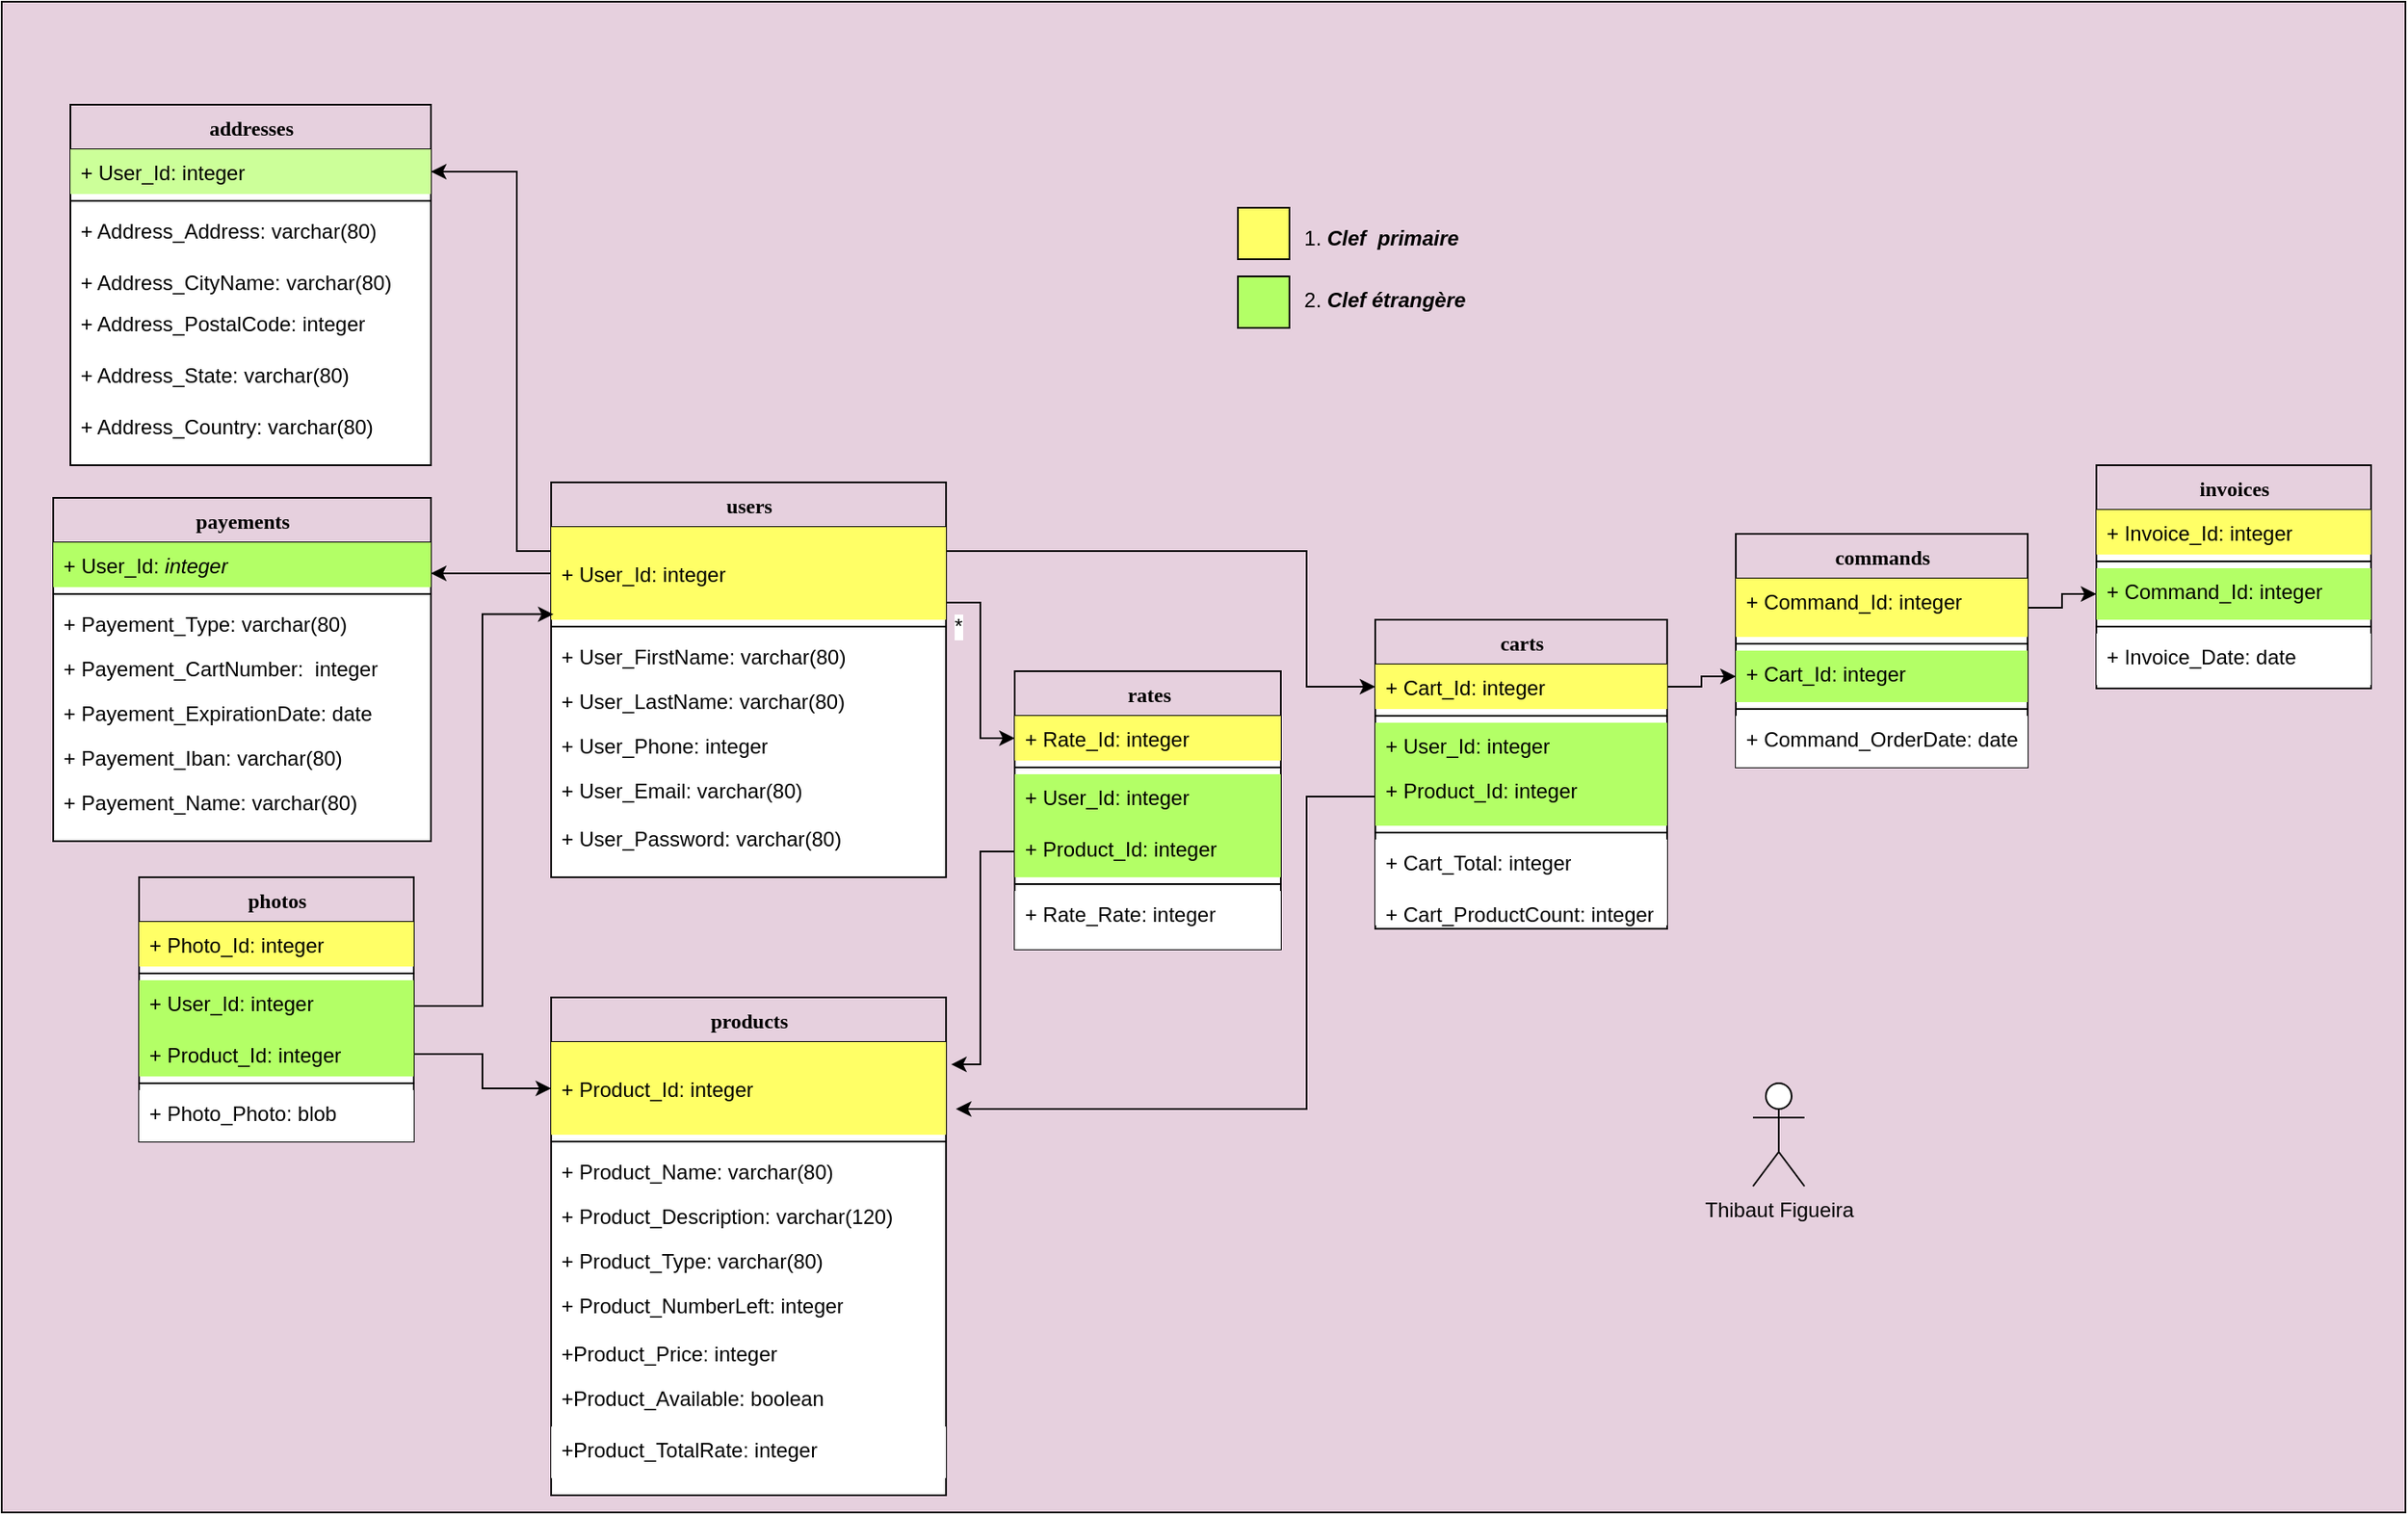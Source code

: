 <mxfile version="22.1.0" type="device">
  <diagram name="Page-1" id="9f46799a-70d6-7492-0946-bef42562c5a5">
    <mxGraphModel dx="1434" dy="1640" grid="1" gridSize="10" guides="1" tooltips="1" connect="1" arrows="1" fold="1" page="1" pageScale="1" pageWidth="1100" pageHeight="850" background="none" math="0" shadow="0">
      <root>
        <mxCell id="0" />
        <mxCell id="1" parent="0" />
        <mxCell id="2KSGdTULyoIHpF_qiu1n-20" value="er" style="rounded=0;whiteSpace=wrap;html=1;fillColor=#E6D0DE;" parent="1" vertex="1">
          <mxGeometry x="40" y="-40" width="1400" height="880" as="geometry" />
        </mxCell>
        <mxCell id="78961159f06e98e8-17" value="users" style="swimlane;html=1;fontStyle=1;align=center;verticalAlign=top;childLayout=stackLayout;horizontal=1;startSize=26;horizontalStack=0;resizeParent=1;resizeLast=0;collapsible=1;marginBottom=0;swimlaneFillColor=#ffffff;rounded=0;shadow=0;comic=0;labelBackgroundColor=none;strokeWidth=1;fillColor=none;fontFamily=Verdana;fontSize=12" parent="1" vertex="1">
          <mxGeometry x="360" y="240" width="230" height="230" as="geometry" />
        </mxCell>
        <mxCell id="78961159f06e98e8-21" value="&lt;br&gt;+ User_Id: integer" style="text;html=1;strokeColor=none;fillColor=#FFFF66;align=left;verticalAlign=top;spacingLeft=4;spacingRight=4;whiteSpace=wrap;overflow=hidden;rotatable=0;points=[[0,0.5],[1,0.5]];portConstraint=eastwest;" parent="78961159f06e98e8-17" vertex="1">
          <mxGeometry y="26" width="230" height="54" as="geometry" />
        </mxCell>
        <mxCell id="78961159f06e98e8-19" value="*" style="line;html=1;strokeWidth=1;fillColor=none;align=left;verticalAlign=middle;spacingTop=-1;spacingLeft=3;spacingRight=3;rotatable=0;labelPosition=right;points=[];portConstraint=eastwest;" parent="78961159f06e98e8-17" vertex="1">
          <mxGeometry y="80" width="230" height="8" as="geometry" />
        </mxCell>
        <mxCell id="78961159f06e98e8-27" value="+ User_FirstName:&amp;nbsp;&lt;span style=&quot;border-color: var(--border-color);&quot;&gt;varchar(80)&lt;/span&gt;" style="text;html=1;strokeColor=none;fillColor=none;align=left;verticalAlign=top;spacingLeft=4;spacingRight=4;whiteSpace=wrap;overflow=hidden;rotatable=0;points=[[0,0.5],[1,0.5]];portConstraint=eastwest;" parent="78961159f06e98e8-17" vertex="1">
          <mxGeometry y="88" width="230" height="26" as="geometry" />
        </mxCell>
        <mxCell id="81-VPtZ6Y58puzh-_xNy-10" value="+ User_LastName:&amp;nbsp;&lt;span style=&quot;border-color: var(--border-color);&quot;&gt;varchar(80)&lt;/span&gt;" style="text;html=1;strokeColor=none;fillColor=none;align=left;verticalAlign=top;spacingLeft=4;spacingRight=4;whiteSpace=wrap;overflow=hidden;rotatable=0;points=[[0,0.5],[1,0.5]];portConstraint=eastwest;" parent="78961159f06e98e8-17" vertex="1">
          <mxGeometry y="114" width="230" height="26" as="geometry" />
        </mxCell>
        <mxCell id="RqPL0YvWx8Ut-P1hT8hl-2" value="+ User_Phone: integer" style="text;html=1;strokeColor=none;fillColor=none;align=left;verticalAlign=top;spacingLeft=4;spacingRight=4;whiteSpace=wrap;overflow=hidden;rotatable=0;points=[[0,0.5],[1,0.5]];portConstraint=eastwest;" parent="78961159f06e98e8-17" vertex="1">
          <mxGeometry y="140" width="230" height="26" as="geometry" />
        </mxCell>
        <mxCell id="RqPL0YvWx8Ut-P1hT8hl-3" value="+ User_Email:&amp;nbsp;&lt;span style=&quot;border-color: var(--border-color);&quot;&gt;varchar(80)&lt;/span&gt;" style="text;html=1;strokeColor=none;fillColor=none;align=left;verticalAlign=top;spacingLeft=4;spacingRight=4;whiteSpace=wrap;overflow=hidden;rotatable=0;points=[[0,0.5],[1,0.5]];portConstraint=eastwest;" parent="78961159f06e98e8-17" vertex="1">
          <mxGeometry y="166" width="230" height="28" as="geometry" />
        </mxCell>
        <mxCell id="2KSGdTULyoIHpF_qiu1n-17" value="+ User_Password:&amp;nbsp;&lt;span style=&quot;border-color: var(--border-color);&quot;&gt;varchar(80)&lt;/span&gt;" style="text;html=1;strokeColor=none;fillColor=none;align=left;verticalAlign=top;spacingLeft=4;spacingRight=4;whiteSpace=wrap;overflow=hidden;rotatable=0;points=[[0,0.5],[1,0.5]];portConstraint=eastwest;" parent="78961159f06e98e8-17" vertex="1">
          <mxGeometry y="194" width="230" height="30" as="geometry" />
        </mxCell>
        <mxCell id="78961159f06e98e8-30" value="addresses" style="swimlane;html=1;fontStyle=1;align=center;verticalAlign=top;childLayout=stackLayout;horizontal=1;startSize=26;horizontalStack=0;resizeParent=1;resizeLast=0;collapsible=1;marginBottom=0;swimlaneFillColor=#ffffff;rounded=0;shadow=0;comic=0;labelBackgroundColor=none;strokeWidth=1;fillColor=none;fontFamily=Verdana;fontSize=12" parent="1" vertex="1">
          <mxGeometry x="80" y="20" width="210" height="210" as="geometry" />
        </mxCell>
        <mxCell id="78961159f06e98e8-31" value="+ User_Id: integer" style="text;html=1;strokeColor=none;fillColor=#CCFF99;align=left;verticalAlign=top;spacingLeft=4;spacingRight=4;whiteSpace=wrap;overflow=hidden;rotatable=0;points=[[0,0.5],[1,0.5]];portConstraint=eastwest;" parent="78961159f06e98e8-30" vertex="1">
          <mxGeometry y="26" width="210" height="26" as="geometry" />
        </mxCell>
        <mxCell id="78961159f06e98e8-38" value="" style="line;html=1;strokeWidth=1;fillColor=none;align=left;verticalAlign=middle;spacingTop=-1;spacingLeft=3;spacingRight=3;rotatable=0;labelPosition=right;points=[];portConstraint=eastwest;" parent="78961159f06e98e8-30" vertex="1">
          <mxGeometry y="52" width="210" height="8" as="geometry" />
        </mxCell>
        <mxCell id="81-VPtZ6Y58puzh-_xNy-12" value="+ Address_Address: varchar(80)" style="text;html=1;strokeColor=none;fillColor=none;align=left;verticalAlign=top;spacingLeft=4;spacingRight=4;whiteSpace=wrap;overflow=hidden;rotatable=0;points=[[0,0.5],[1,0.5]];portConstraint=eastwest;" parent="78961159f06e98e8-30" vertex="1">
          <mxGeometry y="60" width="210" height="30" as="geometry" />
        </mxCell>
        <mxCell id="78961159f06e98e8-39" value="+ Address_CityName: varchar(80)" style="text;html=1;strokeColor=none;fillColor=none;align=left;verticalAlign=top;spacingLeft=4;spacingRight=4;whiteSpace=wrap;overflow=hidden;rotatable=0;points=[[0,0.5],[1,0.5]];portConstraint=eastwest;" parent="78961159f06e98e8-30" vertex="1">
          <mxGeometry y="90" width="210" height="24" as="geometry" />
        </mxCell>
        <mxCell id="81-VPtZ6Y58puzh-_xNy-14" value="+ Address_PostalCode: integer" style="text;html=1;strokeColor=none;fillColor=none;align=left;verticalAlign=top;spacingLeft=4;spacingRight=4;whiteSpace=wrap;overflow=hidden;rotatable=0;points=[[0,0.5],[1,0.5]];portConstraint=eastwest;" parent="78961159f06e98e8-30" vertex="1">
          <mxGeometry y="114" width="210" height="30" as="geometry" />
        </mxCell>
        <mxCell id="81-VPtZ6Y58puzh-_xNy-17" value="+ Address_State: varchar(80)" style="text;html=1;strokeColor=none;fillColor=none;align=left;verticalAlign=top;spacingLeft=4;spacingRight=4;whiteSpace=wrap;overflow=hidden;rotatable=0;points=[[0,0.5],[1,0.5]];portConstraint=eastwest;" parent="78961159f06e98e8-30" vertex="1">
          <mxGeometry y="144" width="210" height="30" as="geometry" />
        </mxCell>
        <mxCell id="81-VPtZ6Y58puzh-_xNy-18" value="+ Address_Country: varchar(80)" style="text;html=1;strokeColor=none;fillColor=none;align=left;verticalAlign=top;spacingLeft=4;spacingRight=4;whiteSpace=wrap;overflow=hidden;rotatable=0;points=[[0,0.5],[1,0.5]];portConstraint=eastwest;" parent="78961159f06e98e8-30" vertex="1">
          <mxGeometry y="174" width="210" height="30" as="geometry" />
        </mxCell>
        <mxCell id="78961159f06e98e8-43" value="products" style="swimlane;html=1;fontStyle=1;align=center;verticalAlign=top;childLayout=stackLayout;horizontal=1;startSize=26;horizontalStack=0;resizeParent=1;resizeLast=0;collapsible=1;marginBottom=0;swimlaneFillColor=#ffffff;rounded=0;shadow=0;comic=0;labelBackgroundColor=none;strokeWidth=1;fillColor=none;fontFamily=Verdana;fontSize=12" parent="1" vertex="1">
          <mxGeometry x="360" y="540" width="230" height="290" as="geometry">
            <mxRectangle x="400" y="520" width="100" height="30" as="alternateBounds" />
          </mxGeometry>
        </mxCell>
        <mxCell id="78961159f06e98e8-44" value="&lt;br&gt;+ Product_Id: integer" style="text;html=1;strokeColor=none;fillColor=#FFFF66;align=left;verticalAlign=top;spacingLeft=4;spacingRight=4;whiteSpace=wrap;overflow=hidden;rotatable=0;points=[[0,0.5],[1,0.5]];portConstraint=eastwest;" parent="78961159f06e98e8-43" vertex="1">
          <mxGeometry y="26" width="230" height="54" as="geometry" />
        </mxCell>
        <mxCell id="RqPL0YvWx8Ut-P1hT8hl-38" value="" style="line;html=1;strokeWidth=1;fillColor=none;align=left;verticalAlign=middle;spacingTop=-1;spacingLeft=3;spacingRight=3;rotatable=0;labelPosition=right;points=[];portConstraint=eastwest;" parent="78961159f06e98e8-43" vertex="1">
          <mxGeometry y="80" width="230" height="8" as="geometry" />
        </mxCell>
        <mxCell id="78961159f06e98e8-45" value="+ Product_Name: varchar(80)" style="text;html=1;strokeColor=none;fillColor=none;align=left;verticalAlign=top;spacingLeft=4;spacingRight=4;whiteSpace=wrap;overflow=hidden;rotatable=0;points=[[0,0.5],[1,0.5]];portConstraint=eastwest;" parent="78961159f06e98e8-43" vertex="1">
          <mxGeometry y="88" width="230" height="26" as="geometry" />
        </mxCell>
        <mxCell id="78961159f06e98e8-49" value="+ Product_Description: varchar(120)" style="text;html=1;strokeColor=none;fillColor=none;align=left;verticalAlign=top;spacingLeft=4;spacingRight=4;whiteSpace=wrap;overflow=hidden;rotatable=0;points=[[0,0.5],[1,0.5]];portConstraint=eastwest;" parent="78961159f06e98e8-43" vertex="1">
          <mxGeometry y="114" width="230" height="26" as="geometry" />
        </mxCell>
        <mxCell id="RqPL0YvWx8Ut-P1hT8hl-11" value="+ Product_Type: varchar(80)" style="text;html=1;strokeColor=none;fillColor=none;align=left;verticalAlign=top;spacingLeft=4;spacingRight=4;whiteSpace=wrap;overflow=hidden;rotatable=0;points=[[0,0.5],[1,0.5]];portConstraint=eastwest;" parent="78961159f06e98e8-43" vertex="1">
          <mxGeometry y="140" width="230" height="26" as="geometry" />
        </mxCell>
        <mxCell id="RqPL0YvWx8Ut-P1hT8hl-12" value="+ Product_NumberLeft: integer" style="text;html=1;strokeColor=none;fillColor=none;align=left;verticalAlign=top;spacingLeft=4;spacingRight=4;whiteSpace=wrap;overflow=hidden;rotatable=0;points=[[0,0.5],[1,0.5]];portConstraint=eastwest;" parent="78961159f06e98e8-43" vertex="1">
          <mxGeometry y="166" width="230" height="28" as="geometry" />
        </mxCell>
        <mxCell id="RqPL0YvWx8Ut-P1hT8hl-10" value="+Product_Price: integer" style="text;html=1;strokeColor=none;fillColor=none;align=left;verticalAlign=top;spacingLeft=4;spacingRight=4;whiteSpace=wrap;overflow=hidden;rotatable=0;points=[[0,0.5],[1,0.5]];portConstraint=eastwest;" parent="78961159f06e98e8-43" vertex="1">
          <mxGeometry y="194" width="230" height="26" as="geometry" />
        </mxCell>
        <mxCell id="T7FdfBIvYCyR0DFWJsah-26" value="+Product_Available: boolean" style="text;html=1;strokeColor=none;fillColor=none;align=left;verticalAlign=top;spacingLeft=4;spacingRight=4;whiteSpace=wrap;overflow=hidden;rotatable=0;points=[[0,0.5],[1,0.5]];portConstraint=eastwest;" parent="78961159f06e98e8-43" vertex="1">
          <mxGeometry y="220" width="230" height="30" as="geometry" />
        </mxCell>
        <mxCell id="T7FdfBIvYCyR0DFWJsah-2" value="+Product_TotalRate: integer" style="text;html=1;strokeColor=none;fillColor=#FFFFFF;align=left;verticalAlign=top;spacingLeft=4;spacingRight=4;whiteSpace=wrap;overflow=hidden;rotatable=0;points=[[0,0.5],[1,0.5]];portConstraint=eastwest;" parent="78961159f06e98e8-43" vertex="1">
          <mxGeometry y="250" width="230" height="30" as="geometry" />
        </mxCell>
        <mxCell id="78961159f06e98e8-82" value="photos" style="swimlane;html=1;fontStyle=1;align=center;verticalAlign=top;childLayout=stackLayout;horizontal=1;startSize=26;horizontalStack=0;resizeParent=1;resizeLast=0;collapsible=1;marginBottom=0;swimlaneFillColor=#ffffff;rounded=0;shadow=0;comic=0;labelBackgroundColor=none;strokeWidth=1;fillColor=none;fontFamily=Verdana;fontSize=12" parent="1" vertex="1">
          <mxGeometry x="120" y="470" width="160" height="154" as="geometry" />
        </mxCell>
        <mxCell id="78961159f06e98e8-83" value="+ Photo_Id: integer" style="text;html=1;strokeColor=none;fillColor=#FFFF66;align=left;verticalAlign=top;spacingLeft=4;spacingRight=4;whiteSpace=wrap;overflow=hidden;rotatable=0;points=[[0,0.5],[1,0.5]];portConstraint=eastwest;" parent="78961159f06e98e8-82" vertex="1">
          <mxGeometry y="26" width="160" height="26" as="geometry" />
        </mxCell>
        <mxCell id="RqPL0YvWx8Ut-P1hT8hl-21" value="" style="line;html=1;strokeWidth=1;fillColor=none;align=left;verticalAlign=middle;spacingTop=-1;spacingLeft=3;spacingRight=3;rotatable=0;labelPosition=right;points=[];portConstraint=eastwest;" parent="78961159f06e98e8-82" vertex="1">
          <mxGeometry y="52" width="160" height="8" as="geometry" />
        </mxCell>
        <mxCell id="78961159f06e98e8-86" value="+ User_Id: integer" style="text;html=1;strokeColor=none;fillColor=#B3FF66;align=left;verticalAlign=top;spacingLeft=4;spacingRight=4;whiteSpace=wrap;overflow=hidden;rotatable=0;points=[[0,0.5],[1,0.5]];portConstraint=eastwest;" parent="78961159f06e98e8-82" vertex="1">
          <mxGeometry y="60" width="160" height="30" as="geometry" />
        </mxCell>
        <mxCell id="78961159f06e98e8-84" value="+ Product_Id: integer" style="text;html=1;strokeColor=none;fillColor=#B3FF66;align=left;verticalAlign=top;spacingLeft=4;spacingRight=4;whiteSpace=wrap;overflow=hidden;rotatable=0;points=[[0,0.5],[1,0.5]];portConstraint=eastwest;" parent="78961159f06e98e8-82" vertex="1">
          <mxGeometry y="90" width="160" height="26" as="geometry" />
        </mxCell>
        <mxCell id="Olf9SYTGn1kE61XJJxNY-3" value="" style="line;html=1;strokeWidth=1;fillColor=none;align=left;verticalAlign=middle;spacingTop=-1;spacingLeft=3;spacingRight=3;rotatable=0;labelPosition=right;points=[];portConstraint=eastwest;" parent="78961159f06e98e8-82" vertex="1">
          <mxGeometry y="116" width="160" height="8" as="geometry" />
        </mxCell>
        <mxCell id="RqPL0YvWx8Ut-P1hT8hl-22" value="+ Photo_Photo: blob" style="text;html=1;strokeColor=none;fillColor=#FFFFFF;align=left;verticalAlign=top;spacingLeft=4;spacingRight=4;whiteSpace=wrap;overflow=hidden;rotatable=0;points=[[0,0.5],[1,0.5]];portConstraint=eastwest;" parent="78961159f06e98e8-82" vertex="1">
          <mxGeometry y="124" width="160" height="30" as="geometry" />
        </mxCell>
        <mxCell id="Qi7ZvGaOS6M461t8m1qv-1" value="commands" style="swimlane;html=1;fontStyle=1;align=center;verticalAlign=top;childLayout=stackLayout;horizontal=1;startSize=26;horizontalStack=0;resizeParent=1;resizeLast=0;collapsible=1;marginBottom=0;swimlaneFillColor=#ffffff;rounded=0;shadow=0;comic=0;labelBackgroundColor=none;strokeWidth=1;fillColor=none;fontFamily=Verdana;fontSize=12" parent="1" vertex="1">
          <mxGeometry x="1050" y="270" width="170" height="136" as="geometry">
            <mxRectangle x="70" y="380" width="100" height="30" as="alternateBounds" />
          </mxGeometry>
        </mxCell>
        <mxCell id="Qi7ZvGaOS6M461t8m1qv-2" value="+ Command_Id: integer" style="text;html=1;strokeColor=none;fillColor=#FFFF66;align=left;verticalAlign=top;spacingLeft=4;spacingRight=4;whiteSpace=wrap;overflow=hidden;rotatable=0;points=[[0,0.5],[1,0.5]];portConstraint=eastwest;" parent="Qi7ZvGaOS6M461t8m1qv-1" vertex="1">
          <mxGeometry y="26" width="170" height="34" as="geometry" />
        </mxCell>
        <mxCell id="Qi7ZvGaOS6M461t8m1qv-6" value="" style="line;html=1;strokeWidth=1;fillColor=none;align=left;verticalAlign=middle;spacingTop=-1;spacingLeft=3;spacingRight=3;rotatable=0;labelPosition=right;points=[];portConstraint=eastwest;" parent="Qi7ZvGaOS6M461t8m1qv-1" vertex="1">
          <mxGeometry y="60" width="170" height="8" as="geometry" />
        </mxCell>
        <mxCell id="Qi7ZvGaOS6M461t8m1qv-3" value="+ Cart_Id: integer" style="text;html=1;strokeColor=none;fillColor=#B3FF66;align=left;verticalAlign=top;spacingLeft=4;spacingRight=4;whiteSpace=wrap;overflow=hidden;rotatable=0;points=[[0,0.5],[1,0.5]];portConstraint=eastwest;" parent="Qi7ZvGaOS6M461t8m1qv-1" vertex="1">
          <mxGeometry y="68" width="170" height="30" as="geometry" />
        </mxCell>
        <mxCell id="Olf9SYTGn1kE61XJJxNY-6" value="" style="line;html=1;strokeWidth=1;fillColor=none;align=left;verticalAlign=middle;spacingTop=-1;spacingLeft=3;spacingRight=3;rotatable=0;labelPosition=right;points=[];portConstraint=eastwest;" parent="Qi7ZvGaOS6M461t8m1qv-1" vertex="1">
          <mxGeometry y="98" width="170" height="8" as="geometry" />
        </mxCell>
        <mxCell id="Olf9SYTGn1kE61XJJxNY-2" value="+ Command_OrderDate: date" style="text;html=1;strokeColor=none;fillColor=#FFFFFF;align=left;verticalAlign=top;spacingLeft=4;spacingRight=4;whiteSpace=wrap;overflow=hidden;rotatable=0;points=[[0,0.5],[1,0.5]];portConstraint=eastwest;" parent="Qi7ZvGaOS6M461t8m1qv-1" vertex="1">
          <mxGeometry y="106" width="170" height="30" as="geometry" />
        </mxCell>
        <mxCell id="RqPL0YvWx8Ut-P1hT8hl-5" value="invoices" style="swimlane;html=1;fontStyle=1;align=center;verticalAlign=top;childLayout=stackLayout;horizontal=1;startSize=26;horizontalStack=0;resizeParent=1;resizeLast=0;collapsible=1;marginBottom=0;swimlaneFillColor=#ffffff;rounded=0;shadow=0;comic=0;labelBackgroundColor=none;strokeWidth=1;fillColor=none;fontFamily=Verdana;fontSize=12" parent="1" vertex="1">
          <mxGeometry x="1260" y="230" width="160" height="130" as="geometry">
            <mxRectangle x="70" y="380" width="100" height="30" as="alternateBounds" />
          </mxGeometry>
        </mxCell>
        <mxCell id="RqPL0YvWx8Ut-P1hT8hl-6" value="+ Invoice_Id: integer" style="text;html=1;strokeColor=none;fillColor=#FFFF66;align=left;verticalAlign=top;spacingLeft=4;spacingRight=4;whiteSpace=wrap;overflow=hidden;rotatable=0;points=[[0,0.5],[1,0.5]];portConstraint=eastwest;" parent="RqPL0YvWx8Ut-P1hT8hl-5" vertex="1">
          <mxGeometry y="26" width="160" height="26" as="geometry" />
        </mxCell>
        <mxCell id="RqPL0YvWx8Ut-P1hT8hl-7" value="" style="line;html=1;strokeWidth=1;fillColor=none;align=left;verticalAlign=middle;spacingTop=-1;spacingLeft=3;spacingRight=3;rotatable=0;labelPosition=right;points=[];portConstraint=eastwest;" parent="RqPL0YvWx8Ut-P1hT8hl-5" vertex="1">
          <mxGeometry y="52" width="160" height="8" as="geometry" />
        </mxCell>
        <mxCell id="RqPL0YvWx8Ut-P1hT8hl-8" value="+ Command_Id: integer" style="text;html=1;strokeColor=none;fillColor=#B3FF66;align=left;verticalAlign=top;spacingLeft=4;spacingRight=4;whiteSpace=wrap;overflow=hidden;rotatable=0;points=[[0,0.5],[1,0.5]];portConstraint=eastwest;" parent="RqPL0YvWx8Ut-P1hT8hl-5" vertex="1">
          <mxGeometry y="60" width="160" height="30" as="geometry" />
        </mxCell>
        <mxCell id="Olf9SYTGn1kE61XJJxNY-7" value="" style="line;html=1;strokeWidth=1;fillColor=none;align=left;verticalAlign=middle;spacingTop=-1;spacingLeft=3;spacingRight=3;rotatable=0;labelPosition=right;points=[];portConstraint=eastwest;" parent="RqPL0YvWx8Ut-P1hT8hl-5" vertex="1">
          <mxGeometry y="90" width="160" height="8" as="geometry" />
        </mxCell>
        <mxCell id="RqPL0YvWx8Ut-P1hT8hl-18" value="+ Invoice_Date: date" style="text;html=1;strokeColor=none;fillColor=#FFFFFF;align=left;verticalAlign=top;spacingLeft=4;spacingRight=4;whiteSpace=wrap;overflow=hidden;rotatable=0;points=[[0,0.5],[1,0.5]];portConstraint=eastwest;" parent="RqPL0YvWx8Ut-P1hT8hl-5" vertex="1">
          <mxGeometry y="98" width="160" height="30" as="geometry" />
        </mxCell>
        <mxCell id="RqPL0YvWx8Ut-P1hT8hl-13" value="carts" style="swimlane;html=1;fontStyle=1;align=center;verticalAlign=top;childLayout=stackLayout;horizontal=1;startSize=26;horizontalStack=0;resizeParent=1;resizeLast=0;collapsible=1;marginBottom=0;swimlaneFillColor=#ffffff;rounded=0;shadow=0;comic=0;labelBackgroundColor=none;strokeWidth=1;fillColor=none;fontFamily=Verdana;fontSize=12" parent="1" vertex="1">
          <mxGeometry x="840" y="320" width="170" height="180" as="geometry">
            <mxRectangle x="70" y="380" width="100" height="30" as="alternateBounds" />
          </mxGeometry>
        </mxCell>
        <mxCell id="RqPL0YvWx8Ut-P1hT8hl-14" value="+ Cart_Id: integer" style="text;html=1;strokeColor=none;fillColor=#FFFF66;align=left;verticalAlign=top;spacingLeft=4;spacingRight=4;whiteSpace=wrap;overflow=hidden;rotatable=0;points=[[0,0.5],[1,0.5]];portConstraint=eastwest;" parent="RqPL0YvWx8Ut-P1hT8hl-13" vertex="1">
          <mxGeometry y="26" width="170" height="26" as="geometry" />
        </mxCell>
        <mxCell id="RqPL0YvWx8Ut-P1hT8hl-15" value="" style="line;html=1;strokeWidth=1;fillColor=none;align=left;verticalAlign=middle;spacingTop=-1;spacingLeft=3;spacingRight=3;rotatable=0;labelPosition=right;points=[];portConstraint=eastwest;" parent="RqPL0YvWx8Ut-P1hT8hl-13" vertex="1">
          <mxGeometry y="52" width="170" height="8" as="geometry" />
        </mxCell>
        <mxCell id="RqPL0YvWx8Ut-P1hT8hl-17" value="+ User_Id: integer" style="text;html=1;strokeColor=none;fillColor=#B3FF66;align=left;verticalAlign=top;spacingLeft=4;spacingRight=4;whiteSpace=wrap;overflow=hidden;rotatable=0;points=[[0,0.5],[1,0.5]];portConstraint=eastwest;" parent="RqPL0YvWx8Ut-P1hT8hl-13" vertex="1">
          <mxGeometry y="60" width="170" height="26" as="geometry" />
        </mxCell>
        <mxCell id="RqPL0YvWx8Ut-P1hT8hl-16" value="+ Product_Id: integer" style="text;html=1;strokeColor=none;fillColor=#B3FF66;align=left;verticalAlign=top;spacingLeft=4;spacingRight=4;whiteSpace=wrap;overflow=hidden;rotatable=0;points=[[0,0.5],[1,0.5]];portConstraint=eastwest;" parent="RqPL0YvWx8Ut-P1hT8hl-13" vertex="1">
          <mxGeometry y="86" width="170" height="34" as="geometry" />
        </mxCell>
        <mxCell id="Olf9SYTGn1kE61XJJxNY-5" value="" style="line;html=1;strokeWidth=1;fillColor=none;align=left;verticalAlign=middle;spacingTop=-1;spacingLeft=3;spacingRight=3;rotatable=0;labelPosition=right;points=[];portConstraint=eastwest;" parent="RqPL0YvWx8Ut-P1hT8hl-13" vertex="1">
          <mxGeometry y="120" width="170" height="8" as="geometry" />
        </mxCell>
        <mxCell id="RqPL0YvWx8Ut-P1hT8hl-19" value="+ Cart_Total: integer" style="text;html=1;strokeColor=none;fillColor=#FFFFFF;align=left;verticalAlign=top;spacingLeft=4;spacingRight=4;whiteSpace=wrap;overflow=hidden;rotatable=0;points=[[0,0.5],[1,0.5]];portConstraint=eastwest;" parent="RqPL0YvWx8Ut-P1hT8hl-13" vertex="1">
          <mxGeometry y="128" width="170" height="30" as="geometry" />
        </mxCell>
        <mxCell id="T7FdfBIvYCyR0DFWJsah-39" value="+ Cart_ProductCount: integer" style="text;html=1;strokeColor=none;fillColor=#FFFFFF;align=left;verticalAlign=top;spacingLeft=4;spacingRight=4;whiteSpace=wrap;overflow=hidden;rotatable=0;points=[[0,0.5],[1,0.5]];portConstraint=eastwest;" parent="RqPL0YvWx8Ut-P1hT8hl-13" vertex="1">
          <mxGeometry y="158" width="170" height="20" as="geometry" />
        </mxCell>
        <mxCell id="RqPL0YvWx8Ut-P1hT8hl-23" value="rates" style="swimlane;html=1;fontStyle=1;align=center;verticalAlign=top;childLayout=stackLayout;horizontal=1;startSize=26;horizontalStack=0;resizeParent=1;resizeLast=0;collapsible=1;marginBottom=0;swimlaneFillColor=#ffffff;rounded=0;shadow=0;comic=0;labelBackgroundColor=none;strokeWidth=1;fillColor=none;fontFamily=Verdana;fontSize=12" parent="1" vertex="1">
          <mxGeometry x="630" y="350" width="155" height="162" as="geometry" />
        </mxCell>
        <mxCell id="RqPL0YvWx8Ut-P1hT8hl-24" value="+ Rate_Id: integer" style="text;html=1;strokeColor=none;fillColor=#FFFF66;align=left;verticalAlign=top;spacingLeft=4;spacingRight=4;whiteSpace=wrap;overflow=hidden;rotatable=0;points=[[0,0.5],[1,0.5]];portConstraint=eastwest;" parent="RqPL0YvWx8Ut-P1hT8hl-23" vertex="1">
          <mxGeometry y="26" width="155" height="26" as="geometry" />
        </mxCell>
        <mxCell id="RqPL0YvWx8Ut-P1hT8hl-25" value="" style="line;html=1;strokeWidth=1;fillColor=none;align=left;verticalAlign=middle;spacingTop=-1;spacingLeft=3;spacingRight=3;rotatable=0;labelPosition=right;points=[];portConstraint=eastwest;" parent="RqPL0YvWx8Ut-P1hT8hl-23" vertex="1">
          <mxGeometry y="52" width="155" height="8" as="geometry" />
        </mxCell>
        <mxCell id="RqPL0YvWx8Ut-P1hT8hl-27" value="+ User_Id: integer" style="text;html=1;strokeColor=none;fillColor=#B3FF66;align=left;verticalAlign=top;spacingLeft=4;spacingRight=4;whiteSpace=wrap;overflow=hidden;rotatable=0;points=[[0,0.5],[1,0.5]];portConstraint=eastwest;" parent="RqPL0YvWx8Ut-P1hT8hl-23" vertex="1">
          <mxGeometry y="60" width="155" height="30" as="geometry" />
        </mxCell>
        <mxCell id="T7FdfBIvYCyR0DFWJsah-1" value="+ Product_Id: integer" style="text;html=1;strokeColor=none;fillColor=#B3FF66;align=left;verticalAlign=top;spacingLeft=4;spacingRight=4;whiteSpace=wrap;overflow=hidden;rotatable=0;points=[[0,0.5],[1,0.5]];portConstraint=eastwest;" parent="RqPL0YvWx8Ut-P1hT8hl-23" vertex="1">
          <mxGeometry y="90" width="155" height="30" as="geometry" />
        </mxCell>
        <mxCell id="Olf9SYTGn1kE61XJJxNY-4" value="" style="line;html=1;strokeWidth=1;fillColor=none;align=left;verticalAlign=middle;spacingTop=-1;spacingLeft=3;spacingRight=3;rotatable=0;labelPosition=right;points=[];portConstraint=eastwest;" parent="RqPL0YvWx8Ut-P1hT8hl-23" vertex="1">
          <mxGeometry y="120" width="155" height="8" as="geometry" />
        </mxCell>
        <mxCell id="RqPL0YvWx8Ut-P1hT8hl-28" value="+ Rate_Rate: integer" style="text;html=1;strokeColor=none;fillColor=#FFFFFF;align=left;verticalAlign=top;spacingLeft=4;spacingRight=4;whiteSpace=wrap;overflow=hidden;rotatable=0;points=[[0,0.5],[1,0.5]];portConstraint=eastwest;" parent="RqPL0YvWx8Ut-P1hT8hl-23" vertex="1">
          <mxGeometry y="128" width="155" height="34" as="geometry" />
        </mxCell>
        <mxCell id="RqPL0YvWx8Ut-P1hT8hl-30" value="payements" style="swimlane;html=1;fontStyle=1;align=center;verticalAlign=top;childLayout=stackLayout;horizontal=1;startSize=26;horizontalStack=0;resizeParent=1;resizeLast=0;collapsible=1;marginBottom=0;swimlaneFillColor=#ffffff;rounded=0;shadow=0;comic=0;labelBackgroundColor=none;strokeWidth=1;fillColor=none;fontFamily=Verdana;fontSize=12" parent="1" vertex="1">
          <mxGeometry x="70" y="249" width="220" height="200" as="geometry" />
        </mxCell>
        <mxCell id="RqPL0YvWx8Ut-P1hT8hl-31" value="+ User_Id: &lt;i&gt;integer&lt;/i&gt;" style="text;html=1;strokeColor=none;fillColor=#B3FF66;align=left;verticalAlign=top;spacingLeft=4;spacingRight=4;whiteSpace=wrap;overflow=hidden;rotatable=0;points=[[0,0.5],[1,0.5]];portConstraint=eastwest;" parent="RqPL0YvWx8Ut-P1hT8hl-30" vertex="1">
          <mxGeometry y="26" width="220" height="26" as="geometry" />
        </mxCell>
        <mxCell id="RqPL0YvWx8Ut-P1hT8hl-37" value="" style="line;html=1;strokeWidth=1;fillColor=none;align=left;verticalAlign=middle;spacingTop=-1;spacingLeft=3;spacingRight=3;rotatable=0;labelPosition=right;points=[];portConstraint=eastwest;" parent="RqPL0YvWx8Ut-P1hT8hl-30" vertex="1">
          <mxGeometry y="52" width="220" height="8" as="geometry" />
        </mxCell>
        <mxCell id="RqPL0YvWx8Ut-P1hT8hl-32" value="+ Payement_Type: varchar(80)" style="text;html=1;strokeColor=none;fillColor=none;align=left;verticalAlign=top;spacingLeft=4;spacingRight=4;whiteSpace=wrap;overflow=hidden;rotatable=0;points=[[0,0.5],[1,0.5]];portConstraint=eastwest;" parent="RqPL0YvWx8Ut-P1hT8hl-30" vertex="1">
          <mxGeometry y="60" width="220" height="26" as="geometry" />
        </mxCell>
        <mxCell id="RqPL0YvWx8Ut-P1hT8hl-33" value="+&amp;nbsp;Payement_CartNumber:&amp;nbsp; integer" style="text;html=1;strokeColor=none;fillColor=none;align=left;verticalAlign=top;spacingLeft=4;spacingRight=4;whiteSpace=wrap;overflow=hidden;rotatable=0;points=[[0,0.5],[1,0.5]];portConstraint=eastwest;" parent="RqPL0YvWx8Ut-P1hT8hl-30" vertex="1">
          <mxGeometry y="86" width="220" height="26" as="geometry" />
        </mxCell>
        <mxCell id="RqPL0YvWx8Ut-P1hT8hl-34" value="+&amp;nbsp;Payement_ExpirationDate: date" style="text;html=1;strokeColor=none;fillColor=none;align=left;verticalAlign=top;spacingLeft=4;spacingRight=4;whiteSpace=wrap;overflow=hidden;rotatable=0;points=[[0,0.5],[1,0.5]];portConstraint=eastwest;" parent="RqPL0YvWx8Ut-P1hT8hl-30" vertex="1">
          <mxGeometry y="112" width="220" height="26" as="geometry" />
        </mxCell>
        <mxCell id="RqPL0YvWx8Ut-P1hT8hl-35" value="+&amp;nbsp;Payement_Iban: varchar(80)" style="text;html=1;strokeColor=none;fillColor=none;align=left;verticalAlign=top;spacingLeft=4;spacingRight=4;whiteSpace=wrap;overflow=hidden;rotatable=0;points=[[0,0.5],[1,0.5]];portConstraint=eastwest;" parent="RqPL0YvWx8Ut-P1hT8hl-30" vertex="1">
          <mxGeometry y="138" width="220" height="26" as="geometry" />
        </mxCell>
        <mxCell id="RqPL0YvWx8Ut-P1hT8hl-36" value="+&amp;nbsp;Payement_Name: varchar(80)" style="text;html=1;strokeColor=none;fillColor=none;align=left;verticalAlign=top;spacingLeft=4;spacingRight=4;whiteSpace=wrap;overflow=hidden;rotatable=0;points=[[0,0.5],[1,0.5]];portConstraint=eastwest;" parent="RqPL0YvWx8Ut-P1hT8hl-30" vertex="1">
          <mxGeometry y="164" width="220" height="26" as="geometry" />
        </mxCell>
        <mxCell id="RqPL0YvWx8Ut-P1hT8hl-62" style="edgeStyle=orthogonalEdgeStyle;rounded=0;orthogonalLoop=1;jettySize=auto;html=1;exitX=1;exitY=0.5;exitDx=0;exitDy=0;entryX=0;entryY=0.5;entryDx=0;entryDy=0;" parent="1" source="78961159f06e98e8-84" target="78961159f06e98e8-44" edge="1">
          <mxGeometry relative="1" as="geometry" />
        </mxCell>
        <mxCell id="RqPL0YvWx8Ut-P1hT8hl-64" style="edgeStyle=orthogonalEdgeStyle;rounded=0;orthogonalLoop=1;jettySize=auto;html=1;exitX=1;exitY=0.5;exitDx=0;exitDy=0;entryX=0.006;entryY=0.941;entryDx=0;entryDy=0;entryPerimeter=0;" parent="1" source="78961159f06e98e8-86" target="78961159f06e98e8-21" edge="1">
          <mxGeometry relative="1" as="geometry" />
        </mxCell>
        <mxCell id="RqPL0YvWx8Ut-P1hT8hl-76" value="Thibaut Figueira" style="shape=umlActor;verticalLabelPosition=bottom;verticalAlign=top;html=1;outlineConnect=0;" parent="1" vertex="1">
          <mxGeometry x="1060" y="590" width="30" height="60" as="geometry" />
        </mxCell>
        <mxCell id="T7FdfBIvYCyR0DFWJsah-13" style="edgeStyle=orthogonalEdgeStyle;rounded=0;orthogonalLoop=1;jettySize=auto;html=1;exitX=0;exitY=0.5;exitDx=0;exitDy=0;entryX=1.013;entryY=0.241;entryDx=0;entryDy=0;entryPerimeter=0;" parent="1" source="T7FdfBIvYCyR0DFWJsah-1" target="78961159f06e98e8-44" edge="1">
          <mxGeometry relative="1" as="geometry">
            <mxPoint x="600" y="560" as="targetPoint" />
          </mxGeometry>
        </mxCell>
        <mxCell id="T7FdfBIvYCyR0DFWJsah-28" value="" style="whiteSpace=wrap;html=1;aspect=fixed;fillColor=#FFFF66;" parent="1" vertex="1">
          <mxGeometry x="760" y="80" width="30" height="30" as="geometry" />
        </mxCell>
        <mxCell id="T7FdfBIvYCyR0DFWJsah-29" value="" style="whiteSpace=wrap;html=1;aspect=fixed;fillColor=#B3FF66;" parent="1" vertex="1">
          <mxGeometry x="760" y="120" width="30" height="30" as="geometry" />
        </mxCell>
        <mxCell id="T7FdfBIvYCyR0DFWJsah-36" value="&lt;ol style=&quot;line-height: 300%;&quot;&gt;&lt;li&gt;&lt;b&gt;&lt;i&gt;Clef&amp;nbsp; primaire&lt;/i&gt;&lt;/b&gt;&lt;/li&gt;&lt;li&gt;&lt;b&gt;&lt;i&gt;Clef&amp;nbsp;étrangère&lt;/i&gt;&lt;/b&gt;&lt;/li&gt;&lt;/ol&gt;" style="text;strokeColor=none;fillColor=none;html=1;whiteSpace=wrap;verticalAlign=middle;overflow=hidden;" parent="1" vertex="1">
          <mxGeometry x="770" y="50" width="160" height="130" as="geometry" />
        </mxCell>
        <mxCell id="T7FdfBIvYCyR0DFWJsah-49" style="edgeStyle=orthogonalEdgeStyle;rounded=0;orthogonalLoop=1;jettySize=auto;html=1;entryX=1;entryY=0.5;entryDx=0;entryDy=0;" parent="1" source="78961159f06e98e8-21" target="78961159f06e98e8-31" edge="1">
          <mxGeometry relative="1" as="geometry">
            <Array as="points">
              <mxPoint x="340" y="280" />
              <mxPoint x="340" y="59" />
            </Array>
          </mxGeometry>
        </mxCell>
        <mxCell id="T7FdfBIvYCyR0DFWJsah-50" style="edgeStyle=orthogonalEdgeStyle;rounded=0;orthogonalLoop=1;jettySize=auto;html=1;exitX=0;exitY=0.5;exitDx=0;exitDy=0;" parent="1" source="78961159f06e98e8-21" target="RqPL0YvWx8Ut-P1hT8hl-31" edge="1">
          <mxGeometry relative="1" as="geometry">
            <Array as="points">
              <mxPoint x="310" y="293" />
              <mxPoint x="310" y="293" />
            </Array>
          </mxGeometry>
        </mxCell>
        <mxCell id="T7FdfBIvYCyR0DFWJsah-51" style="edgeStyle=orthogonalEdgeStyle;rounded=0;orthogonalLoop=1;jettySize=auto;html=1;entryX=0;entryY=0.5;entryDx=0;entryDy=0;" parent="1" source="78961159f06e98e8-21" target="RqPL0YvWx8Ut-P1hT8hl-24" edge="1">
          <mxGeometry relative="1" as="geometry">
            <Array as="points">
              <mxPoint x="610" y="310" />
              <mxPoint x="610" y="389" />
            </Array>
          </mxGeometry>
        </mxCell>
        <mxCell id="T7FdfBIvYCyR0DFWJsah-55" style="edgeStyle=orthogonalEdgeStyle;rounded=0;orthogonalLoop=1;jettySize=auto;html=1;entryX=0;entryY=0.5;entryDx=0;entryDy=0;" parent="1" source="78961159f06e98e8-21" target="RqPL0YvWx8Ut-P1hT8hl-14" edge="1">
          <mxGeometry relative="1" as="geometry">
            <Array as="points">
              <mxPoint x="800" y="280" />
              <mxPoint x="800" y="359" />
            </Array>
          </mxGeometry>
        </mxCell>
        <mxCell id="2KSGdTULyoIHpF_qiu1n-12" style="edgeStyle=orthogonalEdgeStyle;rounded=0;orthogonalLoop=1;jettySize=auto;html=1;entryX=0;entryY=0.5;entryDx=0;entryDy=0;" parent="1" source="Qi7ZvGaOS6M461t8m1qv-2" target="RqPL0YvWx8Ut-P1hT8hl-8" edge="1">
          <mxGeometry relative="1" as="geometry" />
        </mxCell>
        <mxCell id="2KSGdTULyoIHpF_qiu1n-19" style="edgeStyle=orthogonalEdgeStyle;rounded=0;orthogonalLoop=1;jettySize=auto;html=1;entryX=1.025;entryY=0.722;entryDx=0;entryDy=0;entryPerimeter=0;" parent="1" source="RqPL0YvWx8Ut-P1hT8hl-16" target="78961159f06e98e8-44" edge="1">
          <mxGeometry relative="1" as="geometry">
            <Array as="points">
              <mxPoint x="800" y="423" />
              <mxPoint x="800" y="605" />
            </Array>
          </mxGeometry>
        </mxCell>
        <mxCell id="Olf9SYTGn1kE61XJJxNY-1" style="edgeStyle=orthogonalEdgeStyle;rounded=0;orthogonalLoop=1;jettySize=auto;html=1;entryX=0;entryY=0.5;entryDx=0;entryDy=0;" parent="1" source="RqPL0YvWx8Ut-P1hT8hl-14" target="Qi7ZvGaOS6M461t8m1qv-3" edge="1">
          <mxGeometry relative="1" as="geometry" />
        </mxCell>
      </root>
    </mxGraphModel>
  </diagram>
</mxfile>
